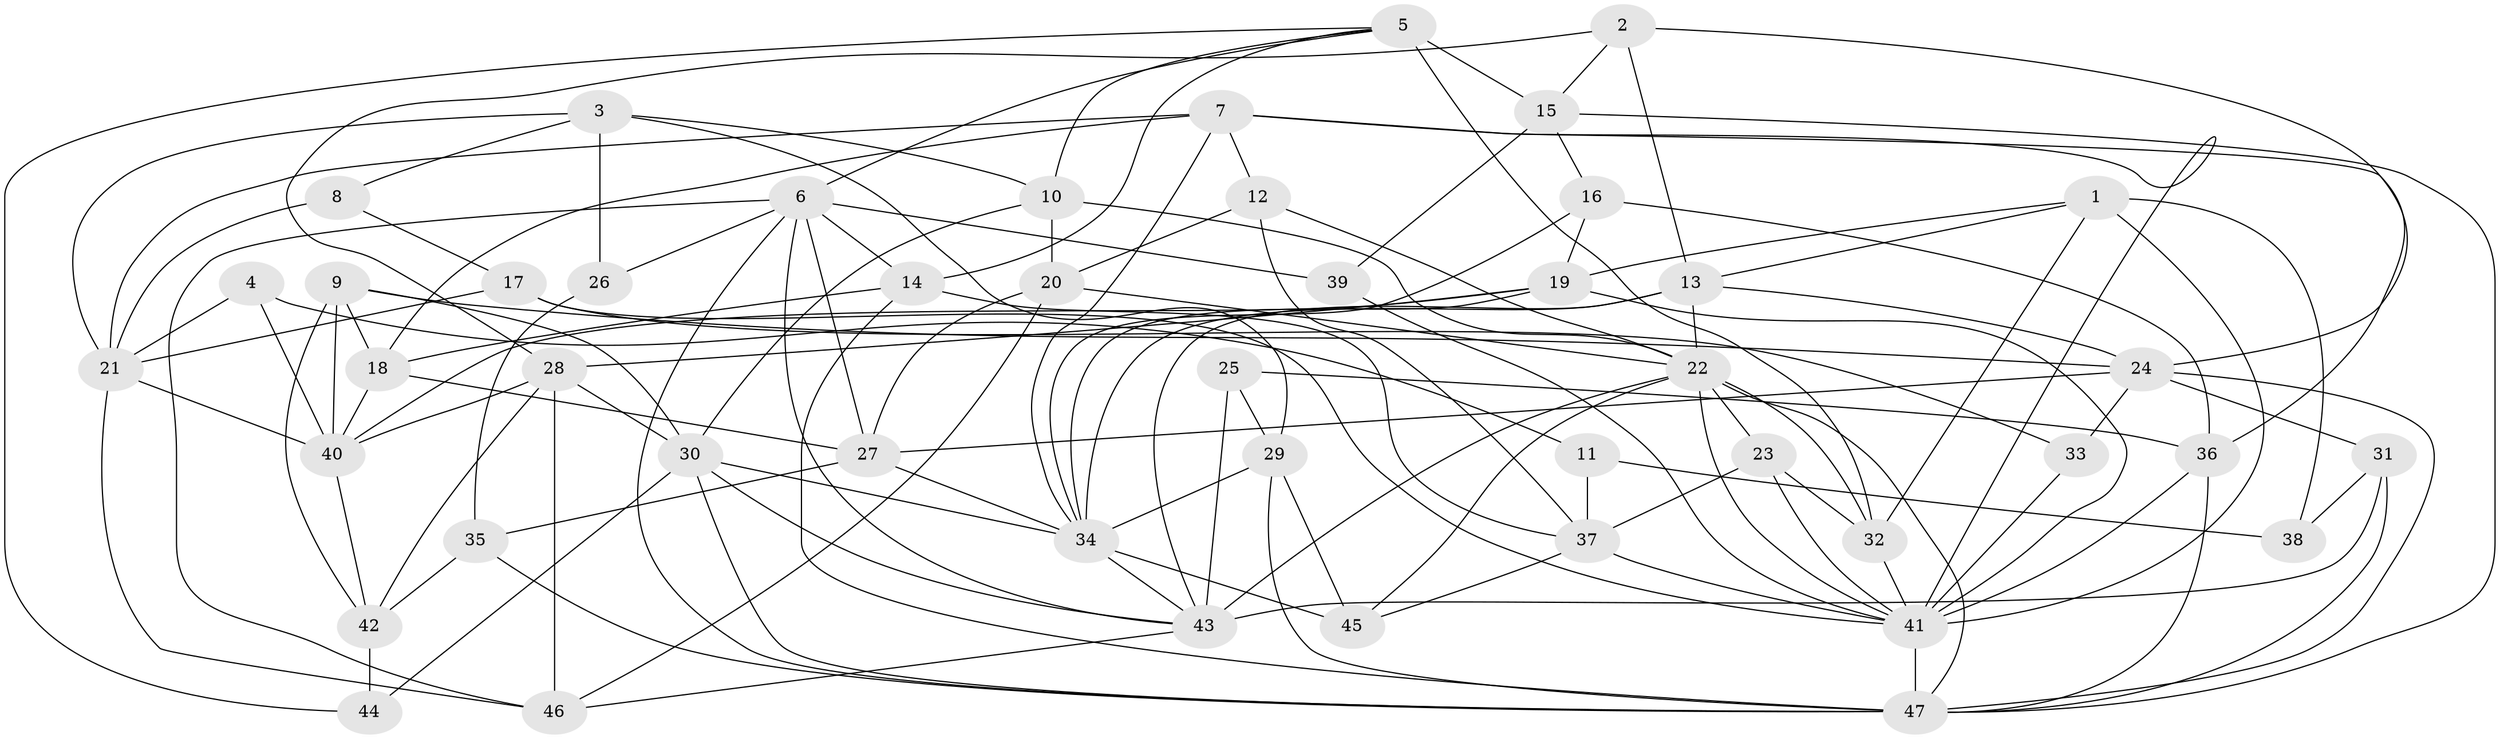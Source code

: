 // original degree distribution, {3: 0.26881720430107525, 2: 0.12903225806451613, 4: 0.27956989247311825, 5: 0.20430107526881722, 7: 0.043010752688172046, 6: 0.06451612903225806, 10: 0.010752688172043012}
// Generated by graph-tools (version 1.1) at 2025/01/03/09/25 03:01:59]
// undirected, 47 vertices, 126 edges
graph export_dot {
graph [start="1"]
  node [color=gray90,style=filled];
  1;
  2;
  3;
  4;
  5;
  6;
  7;
  8;
  9;
  10;
  11;
  12;
  13;
  14;
  15;
  16;
  17;
  18;
  19;
  20;
  21;
  22;
  23;
  24;
  25;
  26;
  27;
  28;
  29;
  30;
  31;
  32;
  33;
  34;
  35;
  36;
  37;
  38;
  39;
  40;
  41;
  42;
  43;
  44;
  45;
  46;
  47;
  1 -- 13 [weight=1.0];
  1 -- 19 [weight=1.0];
  1 -- 32 [weight=1.0];
  1 -- 38 [weight=2.0];
  1 -- 41 [weight=1.0];
  2 -- 13 [weight=1.0];
  2 -- 15 [weight=1.0];
  2 -- 24 [weight=1.0];
  2 -- 28 [weight=1.0];
  3 -- 8 [weight=1.0];
  3 -- 10 [weight=1.0];
  3 -- 21 [weight=1.0];
  3 -- 26 [weight=1.0];
  3 -- 29 [weight=1.0];
  4 -- 11 [weight=1.0];
  4 -- 21 [weight=2.0];
  4 -- 40 [weight=1.0];
  5 -- 6 [weight=1.0];
  5 -- 10 [weight=1.0];
  5 -- 14 [weight=1.0];
  5 -- 15 [weight=3.0];
  5 -- 32 [weight=1.0];
  5 -- 44 [weight=1.0];
  6 -- 14 [weight=1.0];
  6 -- 26 [weight=1.0];
  6 -- 27 [weight=1.0];
  6 -- 39 [weight=1.0];
  6 -- 43 [weight=1.0];
  6 -- 46 [weight=1.0];
  6 -- 47 [weight=1.0];
  7 -- 12 [weight=1.0];
  7 -- 18 [weight=1.0];
  7 -- 21 [weight=1.0];
  7 -- 34 [weight=1.0];
  7 -- 36 [weight=1.0];
  7 -- 41 [weight=1.0];
  8 -- 17 [weight=1.0];
  8 -- 21 [weight=1.0];
  9 -- 18 [weight=1.0];
  9 -- 24 [weight=2.0];
  9 -- 30 [weight=1.0];
  9 -- 40 [weight=1.0];
  9 -- 42 [weight=1.0];
  10 -- 20 [weight=1.0];
  10 -- 22 [weight=1.0];
  10 -- 30 [weight=1.0];
  11 -- 37 [weight=1.0];
  11 -- 38 [weight=1.0];
  12 -- 20 [weight=1.0];
  12 -- 22 [weight=1.0];
  12 -- 37 [weight=1.0];
  13 -- 22 [weight=1.0];
  13 -- 24 [weight=1.0];
  13 -- 34 [weight=2.0];
  13 -- 43 [weight=1.0];
  14 -- 18 [weight=1.0];
  14 -- 37 [weight=1.0];
  14 -- 47 [weight=1.0];
  15 -- 16 [weight=1.0];
  15 -- 39 [weight=1.0];
  15 -- 47 [weight=1.0];
  16 -- 19 [weight=1.0];
  16 -- 34 [weight=1.0];
  16 -- 36 [weight=1.0];
  17 -- 21 [weight=1.0];
  17 -- 33 [weight=1.0];
  17 -- 41 [weight=1.0];
  18 -- 27 [weight=1.0];
  18 -- 40 [weight=1.0];
  19 -- 28 [weight=1.0];
  19 -- 34 [weight=1.0];
  19 -- 40 [weight=1.0];
  19 -- 41 [weight=1.0];
  20 -- 22 [weight=1.0];
  20 -- 27 [weight=1.0];
  20 -- 46 [weight=1.0];
  21 -- 40 [weight=1.0];
  21 -- 46 [weight=1.0];
  22 -- 23 [weight=1.0];
  22 -- 32 [weight=1.0];
  22 -- 41 [weight=1.0];
  22 -- 43 [weight=1.0];
  22 -- 45 [weight=1.0];
  22 -- 47 [weight=1.0];
  23 -- 32 [weight=1.0];
  23 -- 37 [weight=1.0];
  23 -- 41 [weight=1.0];
  24 -- 27 [weight=1.0];
  24 -- 31 [weight=1.0];
  24 -- 33 [weight=1.0];
  24 -- 47 [weight=1.0];
  25 -- 29 [weight=1.0];
  25 -- 36 [weight=2.0];
  25 -- 43 [weight=3.0];
  26 -- 35 [weight=1.0];
  27 -- 34 [weight=1.0];
  27 -- 35 [weight=1.0];
  28 -- 30 [weight=1.0];
  28 -- 40 [weight=1.0];
  28 -- 42 [weight=1.0];
  28 -- 46 [weight=1.0];
  29 -- 34 [weight=1.0];
  29 -- 45 [weight=1.0];
  29 -- 47 [weight=1.0];
  30 -- 34 [weight=1.0];
  30 -- 43 [weight=1.0];
  30 -- 44 [weight=1.0];
  30 -- 47 [weight=1.0];
  31 -- 38 [weight=1.0];
  31 -- 43 [weight=1.0];
  31 -- 47 [weight=1.0];
  32 -- 41 [weight=1.0];
  33 -- 41 [weight=1.0];
  34 -- 43 [weight=1.0];
  34 -- 45 [weight=1.0];
  35 -- 42 [weight=1.0];
  35 -- 47 [weight=1.0];
  36 -- 41 [weight=2.0];
  36 -- 47 [weight=1.0];
  37 -- 41 [weight=1.0];
  37 -- 45 [weight=1.0];
  39 -- 41 [weight=1.0];
  40 -- 42 [weight=1.0];
  41 -- 47 [weight=2.0];
  42 -- 44 [weight=1.0];
  43 -- 46 [weight=1.0];
}
